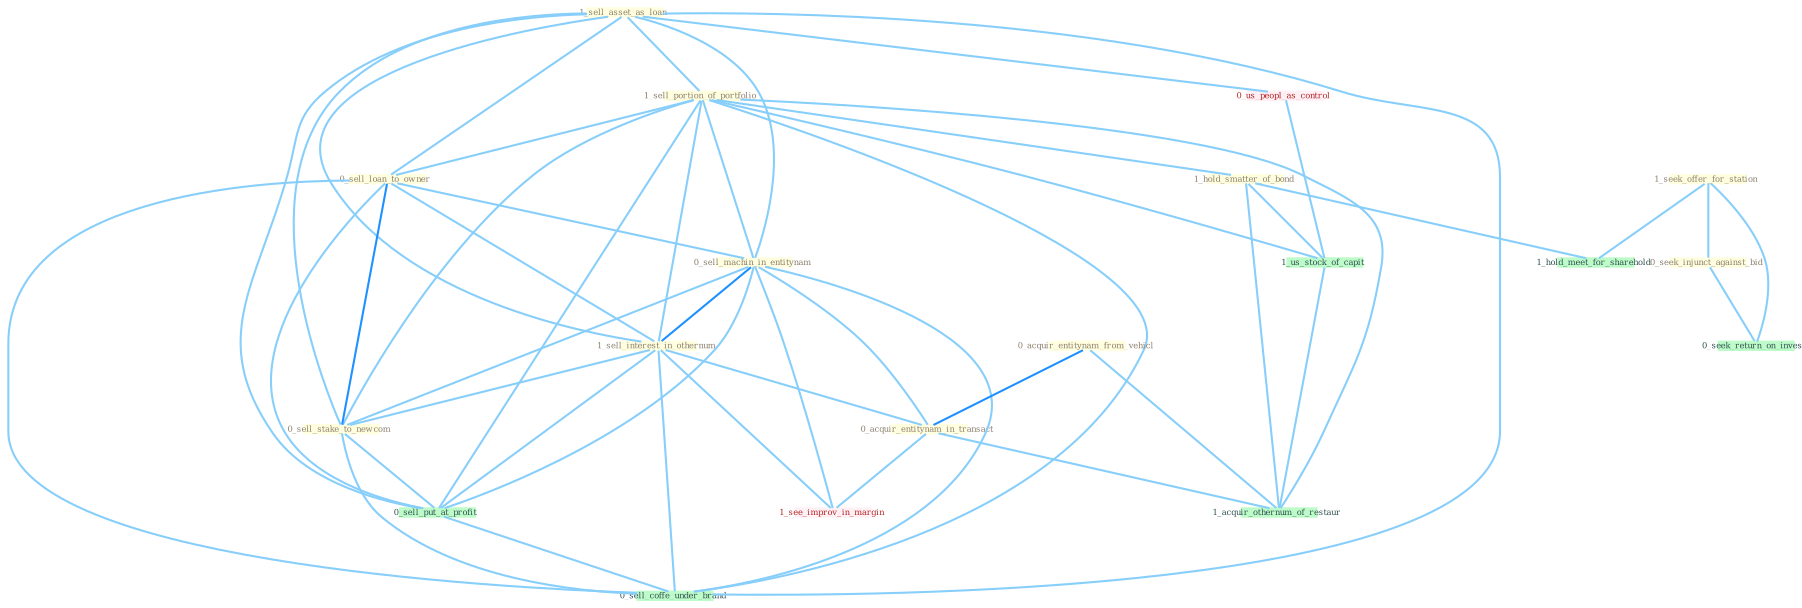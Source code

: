 Graph G{ 
    node
    [shape=polygon,style=filled,width=.5,height=.06,color="#BDFCC9",fixedsize=true,fontsize=4,
    fontcolor="#2f4f4f"];
    {node
    [color="#ffffe0", fontcolor="#8b7d6b"] "1_sell_asset_as_loan " "1_seek_offer_for_station " "1_sell_portion_of_portfolio " "0_sell_loan_to_owner " "0_sell_machin_in_entitynam " "1_sell_interest_in_othernum " "0_sell_stake_to_newcom " "0_acquir_entitynam_from_vehicl " "1_hold_smatter_of_bond " "0_acquir_entitynam_in_transact " "0_seek_injunct_against_bid "}
{node [color="#fff0f5", fontcolor="#b22222"] "0_us_peopl_as_control " "1_see_improv_in_margin "}
edge [color="#B0E2FF"];

	"1_sell_asset_as_loan " -- "1_sell_portion_of_portfolio " [w="1", color="#87cefa" ];
	"1_sell_asset_as_loan " -- "0_sell_loan_to_owner " [w="1", color="#87cefa" ];
	"1_sell_asset_as_loan " -- "0_sell_machin_in_entitynam " [w="1", color="#87cefa" ];
	"1_sell_asset_as_loan " -- "1_sell_interest_in_othernum " [w="1", color="#87cefa" ];
	"1_sell_asset_as_loan " -- "0_sell_stake_to_newcom " [w="1", color="#87cefa" ];
	"1_sell_asset_as_loan " -- "0_us_peopl_as_control " [w="1", color="#87cefa" ];
	"1_sell_asset_as_loan " -- "0_sell_put_at_profit " [w="1", color="#87cefa" ];
	"1_sell_asset_as_loan " -- "0_sell_coffe_under_brand " [w="1", color="#87cefa" ];
	"1_seek_offer_for_station " -- "0_seek_injunct_against_bid " [w="1", color="#87cefa" ];
	"1_seek_offer_for_station " -- "0_seek_return_on_invest " [w="1", color="#87cefa" ];
	"1_seek_offer_for_station " -- "1_hold_meet_for_sharehold " [w="1", color="#87cefa" ];
	"1_sell_portion_of_portfolio " -- "0_sell_loan_to_owner " [w="1", color="#87cefa" ];
	"1_sell_portion_of_portfolio " -- "0_sell_machin_in_entitynam " [w="1", color="#87cefa" ];
	"1_sell_portion_of_portfolio " -- "1_sell_interest_in_othernum " [w="1", color="#87cefa" ];
	"1_sell_portion_of_portfolio " -- "0_sell_stake_to_newcom " [w="1", color="#87cefa" ];
	"1_sell_portion_of_portfolio " -- "1_hold_smatter_of_bond " [w="1", color="#87cefa" ];
	"1_sell_portion_of_portfolio " -- "0_sell_put_at_profit " [w="1", color="#87cefa" ];
	"1_sell_portion_of_portfolio " -- "1_us_stock_of_capit " [w="1", color="#87cefa" ];
	"1_sell_portion_of_portfolio " -- "0_sell_coffe_under_brand " [w="1", color="#87cefa" ];
	"1_sell_portion_of_portfolio " -- "1_acquir_othernum_of_restaur " [w="1", color="#87cefa" ];
	"0_sell_loan_to_owner " -- "0_sell_machin_in_entitynam " [w="1", color="#87cefa" ];
	"0_sell_loan_to_owner " -- "1_sell_interest_in_othernum " [w="1", color="#87cefa" ];
	"0_sell_loan_to_owner " -- "0_sell_stake_to_newcom " [w="2", color="#1e90ff" , len=0.8];
	"0_sell_loan_to_owner " -- "0_sell_put_at_profit " [w="1", color="#87cefa" ];
	"0_sell_loan_to_owner " -- "0_sell_coffe_under_brand " [w="1", color="#87cefa" ];
	"0_sell_machin_in_entitynam " -- "1_sell_interest_in_othernum " [w="2", color="#1e90ff" , len=0.8];
	"0_sell_machin_in_entitynam " -- "0_sell_stake_to_newcom " [w="1", color="#87cefa" ];
	"0_sell_machin_in_entitynam " -- "0_acquir_entitynam_in_transact " [w="1", color="#87cefa" ];
	"0_sell_machin_in_entitynam " -- "0_sell_put_at_profit " [w="1", color="#87cefa" ];
	"0_sell_machin_in_entitynam " -- "1_see_improv_in_margin " [w="1", color="#87cefa" ];
	"0_sell_machin_in_entitynam " -- "0_sell_coffe_under_brand " [w="1", color="#87cefa" ];
	"1_sell_interest_in_othernum " -- "0_sell_stake_to_newcom " [w="1", color="#87cefa" ];
	"1_sell_interest_in_othernum " -- "0_acquir_entitynam_in_transact " [w="1", color="#87cefa" ];
	"1_sell_interest_in_othernum " -- "0_sell_put_at_profit " [w="1", color="#87cefa" ];
	"1_sell_interest_in_othernum " -- "1_see_improv_in_margin " [w="1", color="#87cefa" ];
	"1_sell_interest_in_othernum " -- "0_sell_coffe_under_brand " [w="1", color="#87cefa" ];
	"0_sell_stake_to_newcom " -- "0_sell_put_at_profit " [w="1", color="#87cefa" ];
	"0_sell_stake_to_newcom " -- "0_sell_coffe_under_brand " [w="1", color="#87cefa" ];
	"0_acquir_entitynam_from_vehicl " -- "0_acquir_entitynam_in_transact " [w="2", color="#1e90ff" , len=0.8];
	"0_acquir_entitynam_from_vehicl " -- "1_acquir_othernum_of_restaur " [w="1", color="#87cefa" ];
	"1_hold_smatter_of_bond " -- "1_us_stock_of_capit " [w="1", color="#87cefa" ];
	"1_hold_smatter_of_bond " -- "1_hold_meet_for_sharehold " [w="1", color="#87cefa" ];
	"1_hold_smatter_of_bond " -- "1_acquir_othernum_of_restaur " [w="1", color="#87cefa" ];
	"0_acquir_entitynam_in_transact " -- "1_see_improv_in_margin " [w="1", color="#87cefa" ];
	"0_acquir_entitynam_in_transact " -- "1_acquir_othernum_of_restaur " [w="1", color="#87cefa" ];
	"0_seek_injunct_against_bid " -- "0_seek_return_on_invest " [w="1", color="#87cefa" ];
	"0_us_peopl_as_control " -- "1_us_stock_of_capit " [w="1", color="#87cefa" ];
	"0_sell_put_at_profit " -- "0_sell_coffe_under_brand " [w="1", color="#87cefa" ];
	"1_us_stock_of_capit " -- "1_acquir_othernum_of_restaur " [w="1", color="#87cefa" ];
}